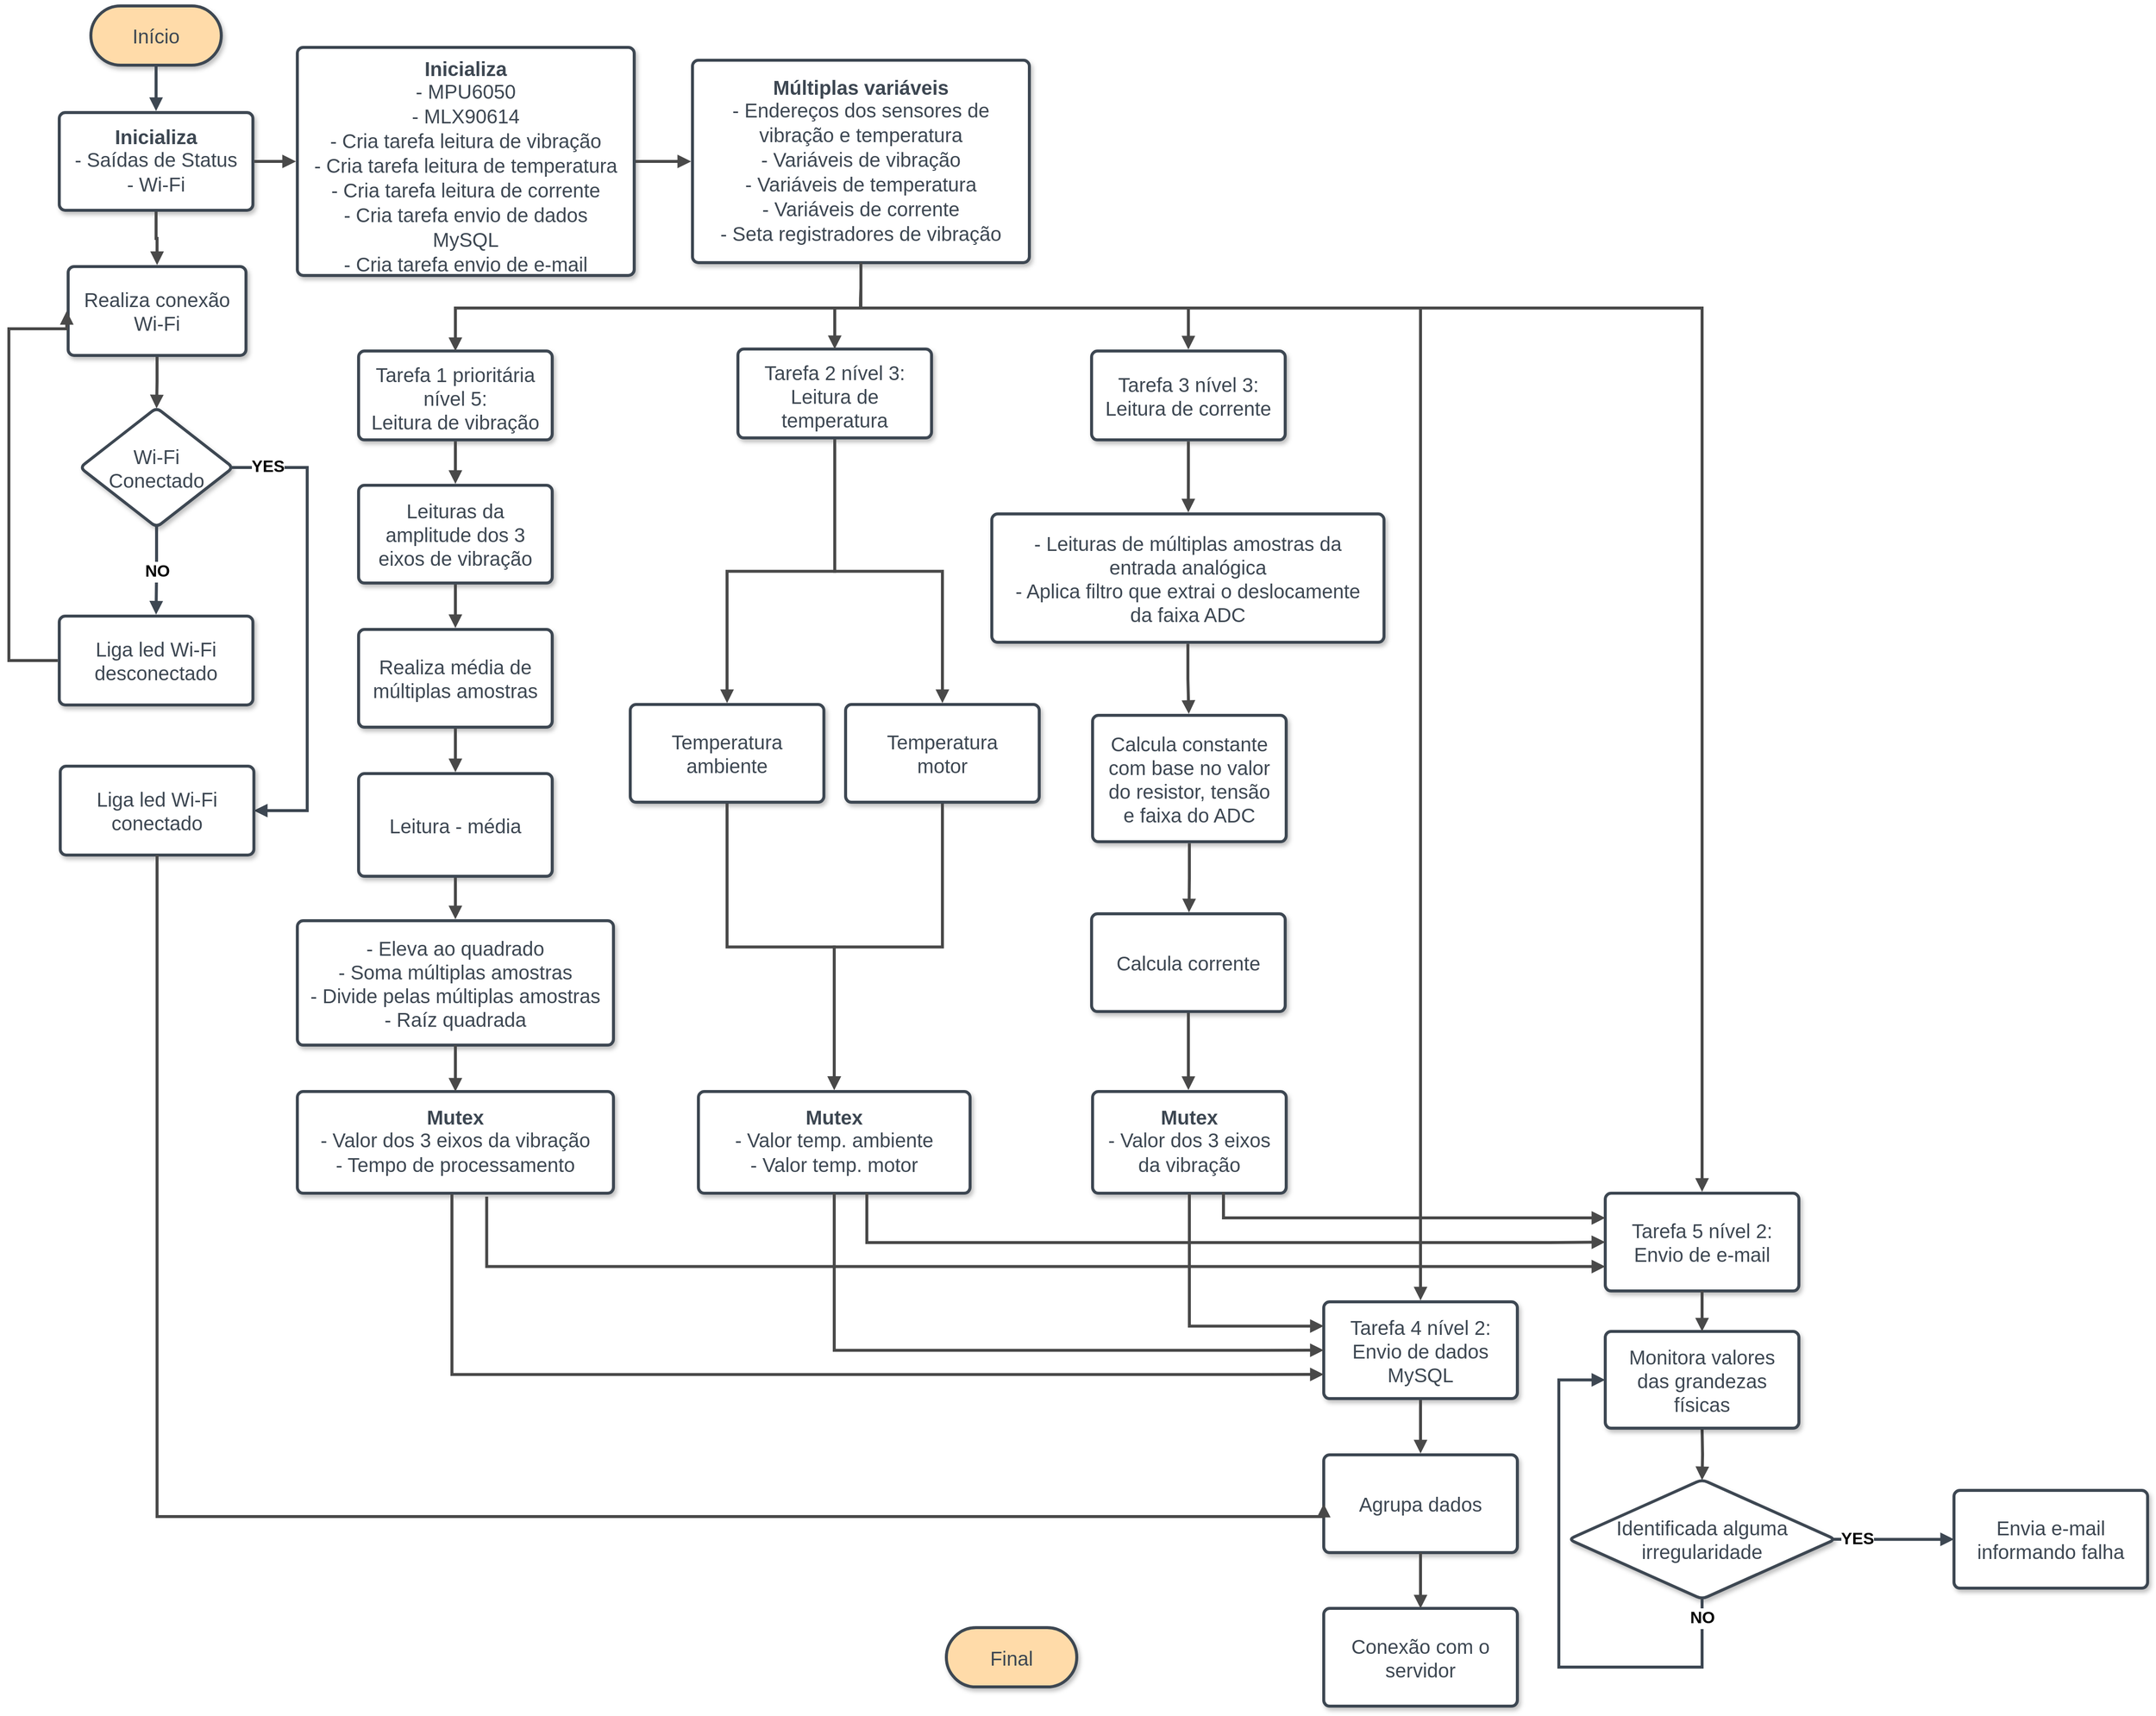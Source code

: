 <mxfile version="24.8.0">
  <diagram name="Página-1" id="wW6nHEFgZ6jUK7Zu2He9">
    <mxGraphModel dx="3473" dy="1883" grid="1" gridSize="10" guides="1" tooltips="1" connect="1" arrows="1" fold="1" page="1" pageScale="1" pageWidth="1500" pageHeight="2400" math="0" shadow="0">
      <root>
        <mxCell id="0" />
        <mxCell id="1" parent="0" />
        <mxCell id="kIneLuP9A-6rgGFjxoqg-49" value="Início" style="html=1;overflow=block;blockSpacing=1;whiteSpace=wrap;rounded=1;arcSize=50;fontSize=20;fontFamily=Helvetica;fontColor=#3d4752;align=center;spacing=11.3;strokeColor=#3d4752;strokeOpacity=100;fillOpacity=100;shadow=1;fillColor=#ffdba9;strokeWidth=3;lucidId=YGcM8_aNu0eV;" vertex="1" parent="1">
          <mxGeometry x="141" y="54" width="132" height="60" as="geometry" />
        </mxCell>
        <mxCell id="kIneLuP9A-6rgGFjxoqg-50" value="&lt;div style=&quot;display: flex; justify-content: center; text-align: center; align-items: baseline; font-size: 0; line-height: 1.25;margin-top: -2px;&quot;&gt;&lt;span&gt;&lt;span style=&quot;font-size:20px;color:#3d4752;font-weight: bold;font-family: Helvetica;&quot;&gt;Inicializa&lt;/span&gt;&lt;span style=&quot;font-size:20px;color:#3d4752;font-family: Helvetica;&quot;&gt;&#xa;&lt;/span&gt;&lt;/span&gt;&lt;/div&gt;&lt;div style=&quot;display: flex; justify-content: center; text-align: center; align-items: baseline; font-size: 0; line-height: 1.25;margin-top: -2px;&quot;&gt;&lt;span&gt;&lt;span style=&quot;font-size:20px;color:#3d4752;font-family: Helvetica;&quot;&gt;- Saídas de Status&#xa;- Wi-Fi&lt;/span&gt;&lt;/span&gt;&lt;/div&gt;" style="html=1;overflow=block;blockSpacing=1;whiteSpace=wrap;fontSize=13;fontFamily=Helvetica;spacing=11.3;strokeColor=#3d4752;strokeOpacity=100;fillOpacity=100;rounded=1;absoluteArcSize=1;arcSize=12;shadow=1;fillColor=#ffffff;strokeWidth=3;lucidId=YGcM0Bxgonje;" vertex="1" parent="1">
          <mxGeometry x="109" y="162" width="196" height="99" as="geometry" />
        </mxCell>
        <mxCell id="kIneLuP9A-6rgGFjxoqg-51" value="" style="html=1;jettySize=18;whiteSpace=wrap;fontSize=13;fontFamily=Helvetica;strokeColor=#3d4752;strokeOpacity=100;strokeWidth=3;rounded=1;arcSize=0;edgeStyle=orthogonalEdgeStyle;startArrow=none;endArrow=block;endFill=1;exitX=0.5;exitY=1.025;exitPerimeter=0;entryX=0.5;entryY=-0.015;entryPerimeter=0;lucidId=YGcMHoneriRA;" edge="1" parent="1" source="kIneLuP9A-6rgGFjxoqg-49" target="kIneLuP9A-6rgGFjxoqg-50">
          <mxGeometry width="100" height="100" relative="1" as="geometry">
            <Array as="points" />
          </mxGeometry>
        </mxCell>
        <mxCell id="kIneLuP9A-6rgGFjxoqg-52" value="Realiza conexão Wi-Fi" style="html=1;overflow=block;blockSpacing=1;whiteSpace=wrap;fontSize=20;fontFamily=Helvetica;fontColor=#3d4752;align=center;spacing=11.3;strokeColor=#3d4752;strokeOpacity=100;fillOpacity=100;rounded=1;absoluteArcSize=1;arcSize=12;shadow=1;fillColor=#ffffff;strokeWidth=3;lucidId=BNcwj2-kDnB~;" vertex="1" parent="1">
          <mxGeometry x="118" y="318" width="180" height="90" as="geometry" />
        </mxCell>
        <mxCell id="kIneLuP9A-6rgGFjxoqg-53" value="Final" style="html=1;overflow=block;blockSpacing=1;whiteSpace=wrap;rounded=1;arcSize=50;fontSize=20;fontFamily=Helvetica;fontColor=#3d4752;align=center;spacing=11.3;strokeColor=#3d4752;strokeOpacity=100;fillOpacity=100;shadow=1;fillColor=#ffdba9;strokeWidth=3;lucidId=t1cwyaAYWCxq;" vertex="1" parent="1">
          <mxGeometry x="1007" y="1696.56" width="132" height="60" as="geometry" />
        </mxCell>
        <mxCell id="kIneLuP9A-6rgGFjxoqg-54" value="Wi-Fi Conectado" style="html=1;overflow=block;blockSpacing=1;whiteSpace=wrap;rhombus;fontSize=20;fontFamily=Helvetica;fontColor=#3d4752;align=center;spacing=11.3;strokeColor=#3d4752;strokeOpacity=100;fillOpacity=100;rounded=1;absoluteArcSize=1;arcSize=12;shadow=1;fillColor=#ffffff;strokeWidth=3;lucidId=dkLjF0y4hUUD;" vertex="1" parent="1">
          <mxGeometry x="130" y="461" width="155" height="121" as="geometry" />
        </mxCell>
        <mxCell id="kIneLuP9A-6rgGFjxoqg-55" value="" style="html=1;jettySize=18;whiteSpace=wrap;fontSize=16.7;fontFamily=Helvetica;fontStyle=1;strokeColor=#3d4752;strokeOpacity=100;strokeWidth=3;rounded=1;arcSize=0;edgeStyle=orthogonalEdgeStyle;startArrow=none;endArrow=block;endFill=1;exitX=0.991;exitY=0.5;exitPerimeter=0;entryX=1;entryY=0.5;lucidId=dkLj98RTN1pg;entryDx=0;entryDy=0;" edge="1" parent="1" source="kIneLuP9A-6rgGFjxoqg-54" target="kIneLuP9A-6rgGFjxoqg-69">
          <mxGeometry width="100" height="100" relative="1" as="geometry">
            <Array as="points">
              <mxPoint x="360" y="522" />
              <mxPoint x="360" y="869" />
            </Array>
          </mxGeometry>
        </mxCell>
        <mxCell id="kIneLuP9A-6rgGFjxoqg-56" value="YES" style="text;html=1;resizable=0;labelBackgroundColor=default;align=center;verticalAlign=middle;fontStyle=1;fontSize=16.7;" vertex="1" parent="kIneLuP9A-6rgGFjxoqg-55">
          <mxGeometry x="-0.662" relative="1" as="geometry">
            <mxPoint x="-40" y="-5" as="offset" />
          </mxGeometry>
        </mxCell>
        <mxCell id="kIneLuP9A-6rgGFjxoqg-57" value="" style="html=1;jettySize=18;whiteSpace=wrap;fontSize=16.7;fontFamily=Helvetica;fontStyle=1;strokeColor=#3d4752;strokeOpacity=100;strokeWidth=3;rounded=1;arcSize=0;edgeStyle=orthogonalEdgeStyle;startArrow=none;endArrow=block;endFill=1;exitX=0.5;exitY=0.995;exitPerimeter=0;entryX=0.5;entryY=-0.017;entryPerimeter=0;lucidId=dkLjdHbdrjaG;" edge="1" parent="1" source="kIneLuP9A-6rgGFjxoqg-54" target="kIneLuP9A-6rgGFjxoqg-61">
          <mxGeometry width="100" height="100" relative="1" as="geometry">
            <Array as="points" />
          </mxGeometry>
        </mxCell>
        <mxCell id="kIneLuP9A-6rgGFjxoqg-58" value="NO" style="text;html=1;resizable=0;labelBackgroundColor=default;align=center;verticalAlign=middle;fontStyle=1;fontSize=16.7;" vertex="1" parent="kIneLuP9A-6rgGFjxoqg-57">
          <mxGeometry relative="1" as="geometry" />
        </mxCell>
        <mxCell id="kIneLuP9A-6rgGFjxoqg-59" value="Tarefa 1 prioritária nível 5:  &#xa;Leitura de vibração" style="html=1;overflow=block;blockSpacing=1;whiteSpace=wrap;fontSize=20;fontFamily=Helvetica;fontColor=#3d4752;align=center;spacing=11.3;strokeColor=#3d4752;strokeOpacity=100;fillOpacity=100;rounded=1;absoluteArcSize=1;arcSize=12;shadow=1;fillColor=#ffffff;strokeWidth=3;lucidId=qlLjAP7d3Pub;" vertex="1" parent="1">
          <mxGeometry x="412" y="403.56" width="196" height="90" as="geometry" />
        </mxCell>
        <mxCell id="kIneLuP9A-6rgGFjxoqg-60" value="" style="html=1;jettySize=18;whiteSpace=wrap;fontSize=13;strokeColor=#494949;strokeWidth=3;rounded=1;arcSize=0;edgeStyle=orthogonalEdgeStyle;startArrow=none;endArrow=block;endFill=1;exitX=0.5;exitY=1.015;exitPerimeter=0;entryX=0.5;entryY=-0.017;entryPerimeter=0;lucidId=LmLjzipSwg8A;" edge="1" parent="1" source="kIneLuP9A-6rgGFjxoqg-50" target="kIneLuP9A-6rgGFjxoqg-52">
          <mxGeometry width="100" height="100" relative="1" as="geometry">
            <Array as="points" />
          </mxGeometry>
        </mxCell>
        <mxCell id="kIneLuP9A-6rgGFjxoqg-61" value="Liga led Wi-Fi desconectado" style="html=1;overflow=block;blockSpacing=1;whiteSpace=wrap;fontSize=20;fontFamily=Helvetica;fontColor=#3d4752;align=center;spacing=11.3;strokeColor=#3d4752;strokeOpacity=100;fillOpacity=100;rounded=1;absoluteArcSize=1;arcSize=12;shadow=1;fillColor=#ffffff;strokeWidth=3;lucidId=WnLjBUgtpYF_;" vertex="1" parent="1">
          <mxGeometry x="109" y="672" width="196" height="90" as="geometry" />
        </mxCell>
        <mxCell id="kIneLuP9A-6rgGFjxoqg-62" value="" style="html=1;jettySize=18;whiteSpace=wrap;fontSize=13;strokeColor=#494949;strokeWidth=3;rounded=1;arcSize=0;edgeStyle=orthogonalEdgeStyle;startArrow=none;endArrow=block;endFill=1;exitX=0.5;exitY=1.017;exitPerimeter=0;entryX=0.5;entryY=0.005;entryPerimeter=0;lucidId=8uLjnlYUT5LJ;" edge="1" parent="1" source="kIneLuP9A-6rgGFjxoqg-52" target="kIneLuP9A-6rgGFjxoqg-54">
          <mxGeometry width="100" height="100" relative="1" as="geometry">
            <Array as="points" />
          </mxGeometry>
        </mxCell>
        <mxCell id="kIneLuP9A-6rgGFjxoqg-63" value="" style="html=1;jettySize=18;whiteSpace=wrap;fontSize=13;strokeColor=#494949;strokeWidth=3;rounded=1;arcSize=0;edgeStyle=orthogonalEdgeStyle;startArrow=none;endArrow=block;endFill=1;exitX=-0.008;exitY=0.5;exitPerimeter=0;entryX=-0.008;entryY=0.5;entryPerimeter=0;lucidId=kwLjcKJRYvCY;" edge="1" parent="1" source="kIneLuP9A-6rgGFjxoqg-61" target="kIneLuP9A-6rgGFjxoqg-52">
          <mxGeometry width="100" height="100" relative="1" as="geometry">
            <Array as="points">
              <mxPoint x="58" y="717" />
              <mxPoint x="58" y="381" />
            </Array>
          </mxGeometry>
        </mxCell>
        <mxCell id="kIneLuP9A-6rgGFjxoqg-64" value="Tarefa 2 nível 3: &#xa;Leitura de temperatura" style="html=1;overflow=block;blockSpacing=1;whiteSpace=wrap;fontSize=20;fontFamily=Helvetica;fontColor=#3d4752;align=center;spacing=11.3;strokeColor=#3d4752;strokeOpacity=100;fillOpacity=100;rounded=1;absoluteArcSize=1;arcSize=12;shadow=1;fillColor=#ffffff;strokeWidth=3;lucidId=HxLj36Be4zOr;" vertex="1" parent="1">
          <mxGeometry x="796" y="401.56" width="196" height="90" as="geometry" />
        </mxCell>
        <mxCell id="kIneLuP9A-6rgGFjxoqg-65" value="Tarefa 3 nível 3: &#xa;Leitura de corrente" style="html=1;overflow=block;blockSpacing=1;whiteSpace=wrap;fontSize=20;fontFamily=Helvetica;fontColor=#3d4752;align=center;spacing=11.3;strokeColor=#3d4752;strokeOpacity=100;fillOpacity=100;rounded=1;absoluteArcSize=1;arcSize=12;shadow=1;fillColor=#ffffff;strokeWidth=3;lucidId=NyLjOp56AqbX;" vertex="1" parent="1">
          <mxGeometry x="1154" y="403.56" width="196" height="90" as="geometry" />
        </mxCell>
        <mxCell id="kIneLuP9A-6rgGFjxoqg-66" value="Tarefa 4 nível 2: &#xa;Envio de dados MySQL" style="html=1;overflow=block;blockSpacing=1;whiteSpace=wrap;fontSize=20;fontFamily=Helvetica;fontColor=#3d4752;align=center;spacing=11.3;strokeColor=#3d4752;strokeOpacity=100;fillOpacity=100;rounded=1;absoluteArcSize=1;arcSize=12;shadow=1;fillColor=#ffffff;strokeWidth=3;lucidId=rzLjJsJPlAcu;" vertex="1" parent="1">
          <mxGeometry x="1389" y="1366.56" width="196" height="98" as="geometry" />
        </mxCell>
        <mxCell id="kIneLuP9A-6rgGFjxoqg-67" value="Tarefa 5 nível 2: &#xa;Envio de e-mail" style="html=1;overflow=block;blockSpacing=1;whiteSpace=wrap;fontSize=20;fontFamily=Helvetica;fontColor=#3d4752;align=center;spacing=11.3;strokeColor=#3d4752;strokeOpacity=100;fillOpacity=100;rounded=1;absoluteArcSize=1;arcSize=12;shadow=1;fillColor=#ffffff;strokeWidth=3;lucidId=aALjpcRrlFdX;" vertex="1" parent="1">
          <mxGeometry x="1674" y="1256.56" width="196" height="99" as="geometry" />
        </mxCell>
        <mxCell id="kIneLuP9A-6rgGFjxoqg-68" value="&lt;div style=&quot;display: flex; justify-content: center; text-align: center; align-items: baseline; font-size: 0; line-height: 1.25;margin-top: -2px;&quot;&gt;&lt;span&gt;&lt;span style=&quot;font-size:20px;color:#3d4752;font-weight: bold;font-family: Helvetica;&quot;&gt;Inicializa&lt;/span&gt;&lt;span style=&quot;font-size:20px;color:#3d4752;font-family: Helvetica;&quot;&gt;&#xa;&lt;/span&gt;&lt;/span&gt;&lt;/div&gt;&lt;div style=&quot;display: flex; justify-content: center; text-align: center; align-items: baseline; font-size: 0; line-height: 1.25;margin-top: -2px;&quot;&gt;&lt;span&gt;&lt;span style=&quot;font-size:20px;color:#3d4752;font-family: Helvetica;&quot;&gt;- MPU6050&#xa;- MLX90614&#xa;- Cria tarefa leitura de vibração&#xa;- Cria tarefa leitura de temperatura&#xa;- Cria tarefa leitura de corrente&#xa;- Cria tarefa envio de dados MySQL&#xa;- Cria tarefa envio de e-mail&lt;/span&gt;&lt;/span&gt;&lt;/div&gt;" style="html=1;overflow=block;blockSpacing=1;whiteSpace=wrap;fontSize=13;fontFamily=Helvetica;spacing=11.3;strokeColor=#3d4752;strokeOpacity=100;fillOpacity=100;rounded=1;absoluteArcSize=1;arcSize=12;shadow=1;fillColor=#ffffff;strokeWidth=3;lucidId=uBLjPLhFOQ6O;" vertex="1" parent="1">
          <mxGeometry x="350" y="96" width="341" height="231" as="geometry" />
        </mxCell>
        <mxCell id="kIneLuP9A-6rgGFjxoqg-69" value="Liga led Wi-Fi conectado" style="html=1;overflow=block;blockSpacing=1;whiteSpace=wrap;fontSize=20;fontFamily=Helvetica;fontColor=#3d4752;align=center;spacing=11.3;strokeColor=#3d4752;strokeOpacity=100;fillOpacity=100;rounded=1;absoluteArcSize=1;arcSize=12;shadow=1;fillColor=#ffffff;strokeWidth=3;lucidId=9ILj2eCA24AJ;" vertex="1" parent="1">
          <mxGeometry x="110" y="824" width="196" height="90" as="geometry" />
        </mxCell>
        <mxCell id="kIneLuP9A-6rgGFjxoqg-70" value="" style="html=1;jettySize=18;whiteSpace=wrap;fontSize=13;strokeColor=#494949;strokeWidth=3;rounded=1;arcSize=0;edgeStyle=orthogonalEdgeStyle;startArrow=none;endArrow=block;endFill=1;exitX=1.008;exitY=0.5;exitPerimeter=0;entryX=-0.004;entryY=0.5;entryPerimeter=0;lucidId=MKLjdU4m0gIh;" edge="1" parent="1" source="kIneLuP9A-6rgGFjxoqg-50" target="kIneLuP9A-6rgGFjxoqg-68">
          <mxGeometry width="100" height="100" relative="1" as="geometry">
            <Array as="points" />
          </mxGeometry>
        </mxCell>
        <mxCell id="kIneLuP9A-6rgGFjxoqg-71" value="Realiza média de múltiplas amostras" style="html=1;overflow=block;blockSpacing=1;whiteSpace=wrap;fontSize=20;fontFamily=Helvetica;fontColor=#3d4752;align=center;spacing=11.3;strokeColor=#3d4752;strokeOpacity=100;fillOpacity=100;rounded=1;absoluteArcSize=1;arcSize=12;shadow=1;fillColor=#ffffff;strokeWidth=3;lucidId=XNLjQ~LqRRBE;" vertex="1" parent="1">
          <mxGeometry x="412" y="685.56" width="196" height="99" as="geometry" />
        </mxCell>
        <mxCell id="kIneLuP9A-6rgGFjxoqg-72" value="&lt;div style=&quot;display: flex; justify-content: center; text-align: center; align-items: baseline; font-size: 0; line-height: 1.25;margin-top: -2px;&quot;&gt;&lt;span&gt;&lt;span style=&quot;font-size:20px;color:#3d4752;font-weight: bold;font-family: Helvetica;&quot;&gt;Múltiplas variáveis&lt;/span&gt;&lt;span style=&quot;font-size:20px;color:#3d4752;font-family: Helvetica;&quot;&gt;&#xa;&lt;/span&gt;&lt;/span&gt;&lt;/div&gt;&lt;div style=&quot;display: flex; justify-content: center; text-align: center; align-items: baseline; font-size: 0; line-height: 1.25;margin-top: -2px;&quot;&gt;&lt;span&gt;&lt;span style=&quot;font-size:20px;color:#3d4752;font-family: Helvetica;&quot;&gt;- Endereços dos sensores de vibração e temperatura&#xa;- Variáveis de vibração&#xa;- Variáveis de temperatura&#xa;- Variáveis de corrente&#xa;- Seta registradores de vibração&lt;/span&gt;&lt;/span&gt;&lt;/div&gt;" style="html=1;overflow=block;blockSpacing=1;whiteSpace=wrap;fontSize=13;fontFamily=Helvetica;spacing=11.3;strokeColor=#3d4752;strokeOpacity=100;fillOpacity=100;rounded=1;absoluteArcSize=1;arcSize=12;shadow=1;fillColor=#ffffff;strokeWidth=3;lucidId=vPLjcjZQjcOV;" vertex="1" parent="1">
          <mxGeometry x="750" y="109" width="341" height="205" as="geometry" />
        </mxCell>
        <mxCell id="kIneLuP9A-6rgGFjxoqg-73" value="" style="html=1;jettySize=18;whiteSpace=wrap;fontSize=13;strokeColor=#494949;strokeWidth=3;rounded=1;arcSize=0;edgeStyle=orthogonalEdgeStyle;startArrow=none;endArrow=block;endFill=1;exitX=1.004;exitY=0.5;exitPerimeter=0;entryX=-0.004;entryY=0.5;entryPerimeter=0;lucidId=t3LjrtY-mKKk;" edge="1" parent="1" source="kIneLuP9A-6rgGFjxoqg-68" target="kIneLuP9A-6rgGFjxoqg-72">
          <mxGeometry width="100" height="100" relative="1" as="geometry">
            <Array as="points" />
          </mxGeometry>
        </mxCell>
        <mxCell id="kIneLuP9A-6rgGFjxoqg-74" value="Leituras da amplitude dos 3 eixos de vibração" style="html=1;overflow=block;blockSpacing=1;whiteSpace=wrap;fontSize=20;fontFamily=Helvetica;fontColor=#3d4752;align=center;spacing=11.3;strokeColor=#3d4752;strokeOpacity=100;fillOpacity=100;rounded=1;absoluteArcSize=1;arcSize=12;shadow=1;fillColor=#ffffff;strokeWidth=3;lucidId=A~LjZP-bUil.;" vertex="1" parent="1">
          <mxGeometry x="412" y="539.56" width="196" height="99" as="geometry" />
        </mxCell>
        <mxCell id="kIneLuP9A-6rgGFjxoqg-75" value="Leitura - média" style="html=1;overflow=block;blockSpacing=1;whiteSpace=wrap;fontSize=20;fontFamily=Helvetica;fontColor=#3d4752;align=center;spacing=11.3;strokeColor=#3d4752;strokeOpacity=100;fillOpacity=100;rounded=1;absoluteArcSize=1;arcSize=12;shadow=1;fillColor=#ffffff;strokeWidth=3;lucidId=PeMj283qj-oA;" vertex="1" parent="1">
          <mxGeometry x="412" y="831.56" width="196" height="104" as="geometry" />
        </mxCell>
        <mxCell id="kIneLuP9A-6rgGFjxoqg-76" value="Temperatura&#xa;ambiente" style="html=1;overflow=block;blockSpacing=1;whiteSpace=wrap;fontSize=20;fontFamily=Helvetica;fontColor=#3d4752;align=center;spacing=11.3;strokeColor=#3d4752;strokeOpacity=100;fillOpacity=100;rounded=1;absoluteArcSize=1;arcSize=12;shadow=1;fillColor=#ffffff;strokeWidth=3;lucidId=rtMj4EFjBH4M;" vertex="1" parent="1">
          <mxGeometry x="687" y="761.56" width="196" height="99" as="geometry" />
        </mxCell>
        <mxCell id="kIneLuP9A-6rgGFjxoqg-77" value="Temperatura&#xa;motor" style="html=1;overflow=block;blockSpacing=1;whiteSpace=wrap;fontSize=20;fontFamily=Helvetica;fontColor=#3d4752;align=center;spacing=11.3;strokeColor=#3d4752;strokeOpacity=100;fillOpacity=100;rounded=1;absoluteArcSize=1;arcSize=12;shadow=1;fillColor=#ffffff;strokeWidth=3;lucidId=XtMjKPEEW~Cp;" vertex="1" parent="1">
          <mxGeometry x="905" y="761.56" width="196" height="99" as="geometry" />
        </mxCell>
        <mxCell id="kIneLuP9A-6rgGFjxoqg-78" value="- Eleva ao quadrado&#xa;- Soma múltiplas amostras&#xa;- Divide pelas múltiplas amostras&#xa;- Raíz quadrada" style="html=1;overflow=block;blockSpacing=1;whiteSpace=wrap;fontSize=20;fontFamily=Helvetica;fontColor=#3d4752;align=center;spacing=11.3;strokeColor=#3d4752;strokeOpacity=100;fillOpacity=100;rounded=1;absoluteArcSize=1;arcSize=12;shadow=1;fillColor=#ffffff;strokeWidth=3;lucidId=wdOjxjT~BS-Q;" vertex="1" parent="1">
          <mxGeometry x="350" y="980.56" width="320" height="126" as="geometry" />
        </mxCell>
        <mxCell id="kIneLuP9A-6rgGFjxoqg-79" value="- Leituras de múltiplas amostras da entrada analógica&#xa;- Aplica filtro que extrai o deslocamente da faixa ADC" style="html=1;overflow=block;blockSpacing=1;whiteSpace=wrap;fontSize=20;fontFamily=Helvetica;fontColor=#3d4752;align=center;spacing=11.3;strokeColor=#3d4752;strokeOpacity=100;fillOpacity=100;rounded=1;absoluteArcSize=1;arcSize=12;shadow=1;fillColor=#ffffff;strokeWidth=3;lucidId=dkOjYEfTatYL;" vertex="1" parent="1">
          <mxGeometry x="1053" y="568.56" width="397" height="130" as="geometry" />
        </mxCell>
        <mxCell id="kIneLuP9A-6rgGFjxoqg-80" value="Calcula constante com base no valor do resistor, tensão e faixa do ADC  " style="html=1;overflow=block;blockSpacing=1;whiteSpace=wrap;fontSize=20;fontFamily=Helvetica;fontColor=#3d4752;align=center;spacing=11.3;strokeColor=#3d4752;strokeOpacity=100;fillOpacity=100;rounded=1;absoluteArcSize=1;arcSize=12;shadow=1;fillColor=#ffffff;strokeWidth=3;lucidId=mtOjdV8swVLO;" vertex="1" parent="1">
          <mxGeometry x="1155" y="772.56" width="196" height="128" as="geometry" />
        </mxCell>
        <mxCell id="kIneLuP9A-6rgGFjxoqg-81" value="Calcula corrente" style="html=1;overflow=block;blockSpacing=1;whiteSpace=wrap;fontSize=20;fontFamily=Helvetica;fontColor=#3d4752;align=center;spacing=11.3;strokeColor=#3d4752;strokeOpacity=100;fillOpacity=100;rounded=1;absoluteArcSize=1;arcSize=12;shadow=1;fillColor=#ffffff;strokeWidth=3;lucidId=ZwOj.ghcBY6T;" vertex="1" parent="1">
          <mxGeometry x="1154" y="973.56" width="196" height="99" as="geometry" />
        </mxCell>
        <mxCell id="kIneLuP9A-6rgGFjxoqg-83" value="&lt;div style=&quot;display: flex; justify-content: center; text-align: center; align-items: baseline; font-size: 0; line-height: 1.25;margin-top: -2px;&quot;&gt;&lt;span&gt;&lt;span style=&quot;font-size:20px;color:#3d4752;font-weight: bold;font-family: Helvetica;&quot;&gt;Mutex&lt;/span&gt;&lt;span style=&quot;font-size:20px;color:#3d4752;font-family: Helvetica;&quot;&gt;&#xa;&lt;/span&gt;&lt;/span&gt;&lt;/div&gt;&lt;div style=&quot;display: flex; justify-content: center; text-align: center; align-items: baseline; font-size: 0; line-height: 1.25;margin-top: -2px;&quot;&gt;&lt;span&gt;&lt;span style=&quot;font-size:20px;color:#3d4752;font-family: Helvetica;&quot;&gt; -  Valor temp. ambiente&#xa;- Valor temp. motor&lt;/span&gt;&lt;/span&gt;&lt;/div&gt;" style="html=1;overflow=block;blockSpacing=1;whiteSpace=wrap;fontSize=13;fontFamily=Helvetica;spacing=11.3;strokeColor=#3d4752;strokeOpacity=100;fillOpacity=100;rounded=1;absoluteArcSize=1;arcSize=12;shadow=1;fillColor=#ffffff;strokeWidth=3;lucidId=1POj_GI9XOov;" vertex="1" parent="1">
          <mxGeometry x="756" y="1153.56" width="275" height="103" as="geometry" />
        </mxCell>
        <mxCell id="kIneLuP9A-6rgGFjxoqg-86" value="" style="html=1;jettySize=18;whiteSpace=wrap;fontSize=13;strokeColor=#494949;strokeWidth=3;rounded=1;arcSize=0;edgeStyle=orthogonalEdgeStyle;startArrow=none;endArrow=block;endFill=1;exitX=0.5;exitY=1;entryX=0.5;entryY=-0.017;entryPerimeter=0;lucidId=4ZOji4YNaRn5;exitDx=0;exitDy=0;" edge="1" parent="1" source="kIneLuP9A-6rgGFjxoqg-72" target="kIneLuP9A-6rgGFjxoqg-65">
          <mxGeometry width="100" height="100" relative="1" as="geometry">
            <Array as="points">
              <mxPoint x="921" y="360" />
              <mxPoint x="1252" y="360" />
            </Array>
            <mxPoint x="920.5" y="326.995" as="sourcePoint" />
          </mxGeometry>
        </mxCell>
        <mxCell id="kIneLuP9A-6rgGFjxoqg-87" value="" style="html=1;jettySize=18;whiteSpace=wrap;fontSize=13;strokeColor=#494949;strokeWidth=3;rounded=1;arcSize=0;edgeStyle=orthogonalEdgeStyle;startArrow=none;endArrow=block;endFill=1;exitX=0.5;exitY=1.017;exitPerimeter=0;entryX=0.5;entryY=-0.015;entryPerimeter=0;lucidId=a0OjAhY~SQK2;" edge="1" parent="1" source="kIneLuP9A-6rgGFjxoqg-64" target="kIneLuP9A-6rgGFjxoqg-76">
          <mxGeometry width="100" height="100" relative="1" as="geometry">
            <Array as="points" />
          </mxGeometry>
        </mxCell>
        <mxCell id="kIneLuP9A-6rgGFjxoqg-88" value="" style="html=1;jettySize=18;whiteSpace=wrap;fontSize=13;strokeColor=#494949;strokeWidth=3;rounded=1;arcSize=0;edgeStyle=orthogonalEdgeStyle;startArrow=none;endArrow=block;endFill=1;exitX=0.5;exitY=1.017;exitPerimeter=0;entryX=0.5;entryY=-0.015;entryPerimeter=0;lucidId=e0OjhuxzHNOI;" edge="1" parent="1" source="kIneLuP9A-6rgGFjxoqg-64" target="kIneLuP9A-6rgGFjxoqg-77">
          <mxGeometry width="100" height="100" relative="1" as="geometry">
            <Array as="points" />
          </mxGeometry>
        </mxCell>
        <mxCell id="kIneLuP9A-6rgGFjxoqg-89" value="" style="html=1;jettySize=18;whiteSpace=wrap;fontSize=13;strokeColor=#494949;strokeWidth=3;rounded=1;arcSize=0;edgeStyle=orthogonalEdgeStyle;startArrow=none;endArrow=block;endFill=1;exitX=0.5;exitY=1.015;exitPerimeter=0;entryX=0.5;entryY=-0.015;entryPerimeter=0;lucidId=I1OjzcumEx85;" edge="1" parent="1" source="kIneLuP9A-6rgGFjxoqg-76" target="kIneLuP9A-6rgGFjxoqg-83">
          <mxGeometry width="100" height="100" relative="1" as="geometry">
            <Array as="points" />
          </mxGeometry>
        </mxCell>
        <mxCell id="kIneLuP9A-6rgGFjxoqg-90" value="" style="html=1;jettySize=18;whiteSpace=wrap;fontSize=13;strokeColor=#494949;strokeWidth=3;rounded=1;arcSize=0;edgeStyle=orthogonalEdgeStyle;startArrow=none;endArrow=block;endFill=1;exitX=0.5;exitY=1.015;exitPerimeter=0;entryX=0.5;entryY=-0.015;entryPerimeter=0;lucidId=L1OjMPoMIq7t;" edge="1" parent="1" source="kIneLuP9A-6rgGFjxoqg-77" target="kIneLuP9A-6rgGFjxoqg-83">
          <mxGeometry width="100" height="100" relative="1" as="geometry">
            <Array as="points" />
          </mxGeometry>
        </mxCell>
        <mxCell id="kIneLuP9A-6rgGFjxoqg-91" value="" style="html=1;jettySize=18;whiteSpace=wrap;fontSize=13;strokeColor=#494949;strokeWidth=3;rounded=1;arcSize=0;edgeStyle=orthogonalEdgeStyle;startArrow=none;endArrow=block;endFill=1;exitX=0.5;exitY=1.017;exitPerimeter=0;entryX=0.5;entryY=-0.015;entryPerimeter=0;lucidId=21Oj8GRGzVl7;" edge="1" parent="1" source="kIneLuP9A-6rgGFjxoqg-59" target="kIneLuP9A-6rgGFjxoqg-74">
          <mxGeometry width="100" height="100" relative="1" as="geometry">
            <Array as="points" />
          </mxGeometry>
        </mxCell>
        <mxCell id="kIneLuP9A-6rgGFjxoqg-92" value="" style="html=1;jettySize=18;whiteSpace=wrap;fontSize=13;strokeColor=#494949;strokeWidth=3;rounded=1;arcSize=0;edgeStyle=orthogonalEdgeStyle;startArrow=none;endArrow=block;endFill=1;exitX=0.5;exitY=1.015;exitPerimeter=0;entryX=0.5;entryY=-0.015;entryPerimeter=0;lucidId=71Oj_WstpDVK;" edge="1" parent="1" source="kIneLuP9A-6rgGFjxoqg-74" target="kIneLuP9A-6rgGFjxoqg-71">
          <mxGeometry width="100" height="100" relative="1" as="geometry">
            <Array as="points" />
          </mxGeometry>
        </mxCell>
        <mxCell id="kIneLuP9A-6rgGFjxoqg-93" value="" style="html=1;jettySize=18;whiteSpace=wrap;fontSize=13;strokeColor=#494949;strokeWidth=3;rounded=1;arcSize=0;edgeStyle=orthogonalEdgeStyle;startArrow=none;endArrow=block;endFill=1;exitX=0.5;exitY=1.015;exitPerimeter=0;entryX=0.5;entryY=-0.014;entryPerimeter=0;lucidId=-1OjSI3TuC2g;" edge="1" parent="1" source="kIneLuP9A-6rgGFjxoqg-71" target="kIneLuP9A-6rgGFjxoqg-75">
          <mxGeometry width="100" height="100" relative="1" as="geometry">
            <Array as="points" />
          </mxGeometry>
        </mxCell>
        <mxCell id="kIneLuP9A-6rgGFjxoqg-94" value="" style="html=1;jettySize=18;whiteSpace=wrap;fontSize=13;strokeColor=#494949;strokeWidth=3;rounded=1;arcSize=0;edgeStyle=orthogonalEdgeStyle;startArrow=none;endArrow=block;endFill=1;exitX=0.5;exitY=1.014;exitPerimeter=0;entryX=0.5;entryY=-0.012;entryPerimeter=0;lucidId=.1OjHbTHSmcL;" edge="1" parent="1" source="kIneLuP9A-6rgGFjxoqg-75" target="kIneLuP9A-6rgGFjxoqg-78">
          <mxGeometry width="100" height="100" relative="1" as="geometry">
            <Array as="points" />
          </mxGeometry>
        </mxCell>
        <mxCell id="kIneLuP9A-6rgGFjxoqg-96" value="" style="html=1;jettySize=18;whiteSpace=wrap;fontSize=13;strokeColor=#494949;strokeWidth=3;rounded=1;arcSize=0;edgeStyle=orthogonalEdgeStyle;startArrow=none;endArrow=block;endFill=1;exitX=0.5;exitY=1.017;exitPerimeter=0;entryX=0.501;entryY=-0.012;entryPerimeter=0;lucidId=g4OjU5X4FkTB;" edge="1" parent="1" source="kIneLuP9A-6rgGFjxoqg-65" target="kIneLuP9A-6rgGFjxoqg-79">
          <mxGeometry width="100" height="100" relative="1" as="geometry">
            <Array as="points" />
          </mxGeometry>
        </mxCell>
        <mxCell id="kIneLuP9A-6rgGFjxoqg-97" value="" style="html=1;jettySize=18;whiteSpace=wrap;fontSize=13;strokeColor=#494949;strokeWidth=3;rounded=1;arcSize=0;edgeStyle=orthogonalEdgeStyle;startArrow=none;endArrow=block;endFill=1;exitX=0.5;exitY=1.012;exitPerimeter=0;entryX=0.503;entryY=-0.015;entryPerimeter=0;lucidId=n4Ojw1gSP_Yg;" edge="1" parent="1" source="kIneLuP9A-6rgGFjxoqg-80" target="kIneLuP9A-6rgGFjxoqg-81">
          <mxGeometry width="100" height="100" relative="1" as="geometry">
            <Array as="points" />
          </mxGeometry>
        </mxCell>
        <mxCell id="kIneLuP9A-6rgGFjxoqg-98" value="" style="html=1;jettySize=18;whiteSpace=wrap;fontSize=13;strokeColor=#494949;strokeWidth=3;rounded=1;arcSize=0;edgeStyle=orthogonalEdgeStyle;startArrow=none;endArrow=block;endFill=1;exitX=0.5;exitY=1.012;exitPerimeter=0;entryX=0.497;entryY=-0.012;entryPerimeter=0;lucidId=O4OjG7.ol.qq;" edge="1" parent="1" source="kIneLuP9A-6rgGFjxoqg-79" target="kIneLuP9A-6rgGFjxoqg-80">
          <mxGeometry width="100" height="100" relative="1" as="geometry">
            <Array as="points" />
          </mxGeometry>
        </mxCell>
        <mxCell id="kIneLuP9A-6rgGFjxoqg-99" value="&lt;div style=&quot;display: flex; justify-content: center; text-align: center; align-items: baseline; font-size: 0; line-height: 1.25;margin-top: -2px;&quot;&gt;&lt;span&gt;&lt;span style=&quot;font-size:20px;color:#3d4752;font-weight: bold;font-family: Helvetica;&quot;&gt;Mutex&lt;/span&gt;&lt;span style=&quot;font-size:20px;color:#3d4752;font-family: Helvetica;&quot;&gt;&#xa;&lt;/span&gt;&lt;/span&gt;&lt;/div&gt;&lt;div style=&quot;display: flex; justify-content: center; text-align: center; align-items: baseline; font-size: 0; line-height: 1.25;margin-top: -2px;&quot;&gt;&lt;span&gt;&lt;span style=&quot;font-size:20px;color:#3d4752;font-family: Helvetica;&quot;&gt; - Valor dos 3 eixos da vibração&lt;/span&gt;&lt;/span&gt;&lt;/div&gt;" style="html=1;overflow=block;blockSpacing=1;whiteSpace=wrap;fontSize=13;fontFamily=Helvetica;spacing=11.3;strokeColor=#3d4752;strokeOpacity=100;fillOpacity=100;rounded=1;absoluteArcSize=1;arcSize=12;shadow=1;fillColor=#ffffff;strokeWidth=3;lucidId=.4OjOE916lod;" vertex="1" parent="1">
          <mxGeometry x="1155" y="1153.56" width="196" height="103" as="geometry" />
        </mxCell>
        <mxCell id="kIneLuP9A-6rgGFjxoqg-100" value="" style="html=1;jettySize=18;whiteSpace=wrap;fontSize=13;strokeColor=#494949;strokeWidth=3;rounded=1;arcSize=0;edgeStyle=orthogonalEdgeStyle;startArrow=none;endArrow=block;endFill=1;exitX=0.5;exitY=1.015;exitPerimeter=0;entryX=0.495;entryY=-0.015;entryPerimeter=0;lucidId=f5OjCOt4Zw9H;" edge="1" parent="1" source="kIneLuP9A-6rgGFjxoqg-81" target="kIneLuP9A-6rgGFjxoqg-99">
          <mxGeometry width="100" height="100" relative="1" as="geometry">
            <Array as="points" />
          </mxGeometry>
        </mxCell>
        <mxCell id="kIneLuP9A-6rgGFjxoqg-101" value="Agrupa dados" style="html=1;overflow=block;blockSpacing=1;whiteSpace=wrap;fontSize=20;fontFamily=Helvetica;fontColor=#3d4752;align=center;spacing=11.3;strokeColor=#3d4752;strokeOpacity=100;fillOpacity=100;rounded=1;absoluteArcSize=1;arcSize=12;shadow=1;fillColor=#ffffff;strokeWidth=3;lucidId=PaPjgZ5aMJZG;" vertex="1" parent="1">
          <mxGeometry x="1389" y="1521.56" width="196" height="99" as="geometry" />
        </mxCell>
        <mxCell id="kIneLuP9A-6rgGFjxoqg-102" value="" style="html=1;jettySize=18;whiteSpace=wrap;fontSize=13;strokeColor=#494949;strokeWidth=3;rounded=1;arcSize=0;edgeStyle=orthogonalEdgeStyle;startArrow=none;endArrow=block;endFill=1;entryX=0.5;entryY=-0.015;entryPerimeter=0;lucidId=QdPjecj9eyjl;exitX=0.5;exitY=1;exitDx=0;exitDy=0;" edge="1" parent="1" source="kIneLuP9A-6rgGFjxoqg-72" target="kIneLuP9A-6rgGFjxoqg-66">
          <mxGeometry width="100" height="100" relative="1" as="geometry">
            <Array as="points">
              <mxPoint x="921" y="340" />
              <mxPoint x="920" y="340" />
              <mxPoint x="920" y="360" />
              <mxPoint x="1487" y="360" />
            </Array>
            <mxPoint x="960" y="340" as="sourcePoint" />
          </mxGeometry>
        </mxCell>
        <mxCell id="kIneLuP9A-6rgGFjxoqg-103" value="" style="html=1;jettySize=18;whiteSpace=wrap;fontSize=13;strokeColor=#494949;strokeWidth=3;rounded=1;arcSize=0;edgeStyle=orthogonalEdgeStyle;startArrow=none;endArrow=block;endFill=1;entryX=0.5;entryY=-0.015;entryPerimeter=0;lucidId=1dPj1Y2b7wFf;exitX=0.5;exitY=1;exitDx=0;exitDy=0;" edge="1" parent="1" source="kIneLuP9A-6rgGFjxoqg-72" target="kIneLuP9A-6rgGFjxoqg-67">
          <mxGeometry width="100" height="100" relative="1" as="geometry">
            <Array as="points">
              <mxPoint x="921" y="340" />
              <mxPoint x="920" y="340" />
              <mxPoint x="920" y="360" />
              <mxPoint x="1772" y="360" />
            </Array>
            <mxPoint x="890" y="330" as="sourcePoint" />
          </mxGeometry>
        </mxCell>
        <mxCell id="kIneLuP9A-6rgGFjxoqg-107" value="" style="html=1;jettySize=18;whiteSpace=wrap;fontSize=13;strokeColor=#494949;strokeWidth=3;rounded=1;arcSize=0;edgeStyle=orthogonalEdgeStyle;startArrow=none;endArrow=block;endFill=1;exitX=0.5;exitY=1.015;exitPerimeter=0;entryX=0.5;entryY=-0.015;entryPerimeter=0;lucidId=6ePjYhux7~zD;" edge="1" parent="1" source="kIneLuP9A-6rgGFjxoqg-66" target="kIneLuP9A-6rgGFjxoqg-101">
          <mxGeometry width="100" height="100" relative="1" as="geometry">
            <Array as="points" />
          </mxGeometry>
        </mxCell>
        <mxCell id="kIneLuP9A-6rgGFjxoqg-115" value="&lt;div style=&quot;color: rgb(0, 0, 0); display: flex; justify-content: center; align-items: baseline; font-size: 0px; line-height: 1.25; margin-top: -2px;&quot;&gt;&lt;span style=&quot;font-size: 20px; color: rgb(61, 71, 82); font-weight: bold;&quot;&gt;Mutex&lt;/span&gt;&lt;span style=&quot;font-size: 20px; color: rgb(61, 71, 82);&quot;&gt;&lt;br&gt;&lt;/span&gt;&lt;/div&gt;&lt;div style=&quot;color: rgb(0, 0, 0); display: flex; justify-content: center; align-items: baseline; font-size: 0px; line-height: 1.25; margin-top: -2px;&quot;&gt;&lt;span style=&quot;font-size: 20px; color: rgb(61, 71, 82);&quot;&gt;- Valor dos 3 eixos da vibração&lt;br&gt;- Tempo de processamento&lt;/span&gt;&lt;/div&gt;" style="html=1;overflow=block;blockSpacing=1;whiteSpace=wrap;fontSize=20;fontFamily=Helvetica;fontColor=#3d4752;align=center;spacing=11.3;strokeColor=#3d4752;strokeOpacity=100;fillOpacity=100;rounded=1;absoluteArcSize=1;arcSize=12;shadow=1;fillColor=#ffffff;strokeWidth=3;lucidId=wdOjxjT~BS-Q;" vertex="1" parent="1">
          <mxGeometry x="350" y="1153.56" width="320" height="103" as="geometry" />
        </mxCell>
        <mxCell id="kIneLuP9A-6rgGFjxoqg-122" value="" style="html=1;jettySize=18;whiteSpace=wrap;fontSize=13;strokeColor=#494949;strokeWidth=3;rounded=1;arcSize=0;edgeStyle=orthogonalEdgeStyle;startArrow=none;endArrow=block;endFill=1;exitX=0.5;exitY=1;entryX=0.5;entryY=0;lucidId=.1OjHbTHSmcL;exitDx=0;exitDy=0;entryDx=0;entryDy=0;" edge="1" parent="1" source="kIneLuP9A-6rgGFjxoqg-78" target="kIneLuP9A-6rgGFjxoqg-115">
          <mxGeometry width="100" height="100" relative="1" as="geometry">
            <Array as="points" />
            <mxPoint x="520" y="946.56" as="sourcePoint" />
            <mxPoint x="520" y="988.56" as="targetPoint" />
          </mxGeometry>
        </mxCell>
        <mxCell id="kIneLuP9A-6rgGFjxoqg-123" value="" style="html=1;jettySize=18;whiteSpace=wrap;fontSize=13;strokeColor=#494949;strokeWidth=3;rounded=1;arcSize=0;edgeStyle=orthogonalEdgeStyle;startArrow=none;endArrow=block;endFill=1;exitX=0.489;exitY=1.01;lucidId=.1OjHbTHSmcL;exitDx=0;exitDy=0;exitPerimeter=0;entryX=0;entryY=0.75;entryDx=0;entryDy=0;" edge="1" parent="1" source="kIneLuP9A-6rgGFjxoqg-115" target="kIneLuP9A-6rgGFjxoqg-66">
          <mxGeometry width="100" height="100" relative="1" as="geometry">
            <Array as="points">
              <mxPoint x="507" y="1440.56" />
            </Array>
            <mxPoint x="520" y="1116.56" as="sourcePoint" />
            <mxPoint x="507" y="1346.56" as="targetPoint" />
          </mxGeometry>
        </mxCell>
        <mxCell id="kIneLuP9A-6rgGFjxoqg-124" value="" style="html=1;jettySize=18;whiteSpace=wrap;fontSize=13;strokeColor=#494949;strokeWidth=3;rounded=1;arcSize=0;edgeStyle=orthogonalEdgeStyle;startArrow=none;endArrow=block;endFill=1;exitX=0.5;exitY=1;entryX=0;entryY=0.5;lucidId=L1OjMPoMIq7t;exitDx=0;exitDy=0;entryDx=0;entryDy=0;" edge="1" parent="1" source="kIneLuP9A-6rgGFjxoqg-83" target="kIneLuP9A-6rgGFjxoqg-66">
          <mxGeometry width="100" height="100" relative="1" as="geometry">
            <Array as="points" />
            <mxPoint x="1013" y="871.56" as="sourcePoint" />
            <mxPoint x="904" y="1162.56" as="targetPoint" />
          </mxGeometry>
        </mxCell>
        <mxCell id="kIneLuP9A-6rgGFjxoqg-125" value="" style="html=1;jettySize=18;whiteSpace=wrap;fontSize=13;strokeColor=#494949;strokeWidth=3;rounded=1;arcSize=0;edgeStyle=orthogonalEdgeStyle;startArrow=none;endArrow=block;endFill=1;exitX=0.5;exitY=1;entryX=0;entryY=0.25;lucidId=f5OjCOt4Zw9H;exitDx=0;exitDy=0;entryDx=0;entryDy=0;" edge="1" parent="1" source="kIneLuP9A-6rgGFjxoqg-99" target="kIneLuP9A-6rgGFjxoqg-66">
          <mxGeometry width="100" height="100" relative="1" as="geometry">
            <Array as="points" />
            <mxPoint x="1262" y="1083.56" as="sourcePoint" />
            <mxPoint x="1262" y="1162.56" as="targetPoint" />
          </mxGeometry>
        </mxCell>
        <mxCell id="kIneLuP9A-6rgGFjxoqg-126" value="Conexão com o servidor" style="html=1;overflow=block;blockSpacing=1;whiteSpace=wrap;fontSize=20;fontFamily=Helvetica;fontColor=#3d4752;align=center;spacing=11.3;strokeColor=#3d4752;strokeOpacity=100;fillOpacity=100;rounded=1;absoluteArcSize=1;arcSize=12;shadow=1;fillColor=#ffffff;strokeWidth=3;lucidId=PaPjgZ5aMJZG;" vertex="1" parent="1">
          <mxGeometry x="1389" y="1677.06" width="196" height="99" as="geometry" />
        </mxCell>
        <mxCell id="kIneLuP9A-6rgGFjxoqg-130" value="" style="html=1;jettySize=18;whiteSpace=wrap;fontSize=13;strokeColor=#494949;strokeWidth=3;rounded=1;arcSize=0;edgeStyle=orthogonalEdgeStyle;startArrow=none;endArrow=block;endFill=1;lucidId=f5OjCOt4Zw9H;exitX=0.676;exitY=0.99;exitDx=0;exitDy=0;exitPerimeter=0;entryX=0;entryY=0.25;entryDx=0;entryDy=0;" edge="1" parent="1" source="kIneLuP9A-6rgGFjxoqg-99" target="kIneLuP9A-6rgGFjxoqg-67">
          <mxGeometry width="100" height="100" relative="1" as="geometry">
            <Array as="points">
              <mxPoint x="1288" y="1281.56" />
              <mxPoint x="1674" y="1281.56" />
            </Array>
            <mxPoint x="1263" y="1256.56" as="sourcePoint" />
            <mxPoint x="1616" y="1286.56" as="targetPoint" />
          </mxGeometry>
        </mxCell>
        <mxCell id="kIneLuP9A-6rgGFjxoqg-131" value="" style="html=1;jettySize=18;whiteSpace=wrap;fontSize=13;strokeColor=#494949;strokeWidth=3;rounded=1;arcSize=0;edgeStyle=orthogonalEdgeStyle;startArrow=none;endArrow=block;endFill=1;exitX=0.5;exitY=1;lucidId=.1OjHbTHSmcL;exitDx=0;exitDy=0;entryX=0;entryY=0.5;entryDx=0;entryDy=0;" edge="1" parent="1" source="kIneLuP9A-6rgGFjxoqg-69" target="kIneLuP9A-6rgGFjxoqg-101">
          <mxGeometry width="100" height="100" relative="1" as="geometry">
            <Array as="points">
              <mxPoint x="208" y="1584" />
            </Array>
            <mxPoint x="709" y="1281" as="sourcePoint" />
            <mxPoint x="1592" y="1463" as="targetPoint" />
          </mxGeometry>
        </mxCell>
        <mxCell id="kIneLuP9A-6rgGFjxoqg-132" value="" style="html=1;jettySize=18;whiteSpace=wrap;fontSize=13;strokeColor=#494949;strokeWidth=3;rounded=1;arcSize=0;edgeStyle=orthogonalEdgeStyle;startArrow=none;endArrow=block;endFill=1;lucidId=f5OjCOt4Zw9H;exitX=0.62;exitY=0.996;exitDx=0;exitDy=0;exitPerimeter=0;entryX=0;entryY=0.5;entryDx=0;entryDy=0;" edge="1" parent="1" source="kIneLuP9A-6rgGFjxoqg-83" target="kIneLuP9A-6rgGFjxoqg-67">
          <mxGeometry width="100" height="100" relative="1" as="geometry">
            <Array as="points">
              <mxPoint x="927" y="1306.56" />
              <mxPoint x="1617" y="1306.56" />
            </Array>
            <mxPoint x="1127" y="1256.56" as="sourcePoint" />
            <mxPoint x="1626" y="1296.56" as="targetPoint" />
          </mxGeometry>
        </mxCell>
        <mxCell id="kIneLuP9A-6rgGFjxoqg-133" value="" style="html=1;jettySize=18;whiteSpace=wrap;fontSize=13;strokeColor=#494949;strokeWidth=3;rounded=1;arcSize=0;edgeStyle=orthogonalEdgeStyle;startArrow=none;endArrow=block;endFill=1;lucidId=f5OjCOt4Zw9H;entryX=0;entryY=0.75;entryDx=0;entryDy=0;exitX=0.599;exitY=1.034;exitDx=0;exitDy=0;exitPerimeter=0;" edge="1" parent="1" source="kIneLuP9A-6rgGFjxoqg-115" target="kIneLuP9A-6rgGFjxoqg-67">
          <mxGeometry width="100" height="100" relative="1" as="geometry">
            <Array as="points">
              <mxPoint x="542" y="1330.56" />
            </Array>
            <mxPoint x="647" y="1266.56" as="sourcePoint" />
            <mxPoint x="1627" y="1316.56" as="targetPoint" />
          </mxGeometry>
        </mxCell>
        <mxCell id="kIneLuP9A-6rgGFjxoqg-134" value="" style="html=1;jettySize=18;whiteSpace=wrap;fontSize=13;strokeColor=#494949;strokeWidth=3;rounded=1;arcSize=0;edgeStyle=orthogonalEdgeStyle;startArrow=none;endArrow=block;endFill=1;exitX=0.5;exitY=1;entryX=0.5;entryY=0;lucidId=6ePjYhux7~zD;entryDx=0;entryDy=0;exitDx=0;exitDy=0;" edge="1" parent="1" source="kIneLuP9A-6rgGFjxoqg-101" target="kIneLuP9A-6rgGFjxoqg-126">
          <mxGeometry width="100" height="100" relative="1" as="geometry">
            <Array as="points" />
            <mxPoint x="1497" y="1475.56" as="sourcePoint" />
            <mxPoint x="1497" y="1530.56" as="targetPoint" />
          </mxGeometry>
        </mxCell>
        <mxCell id="kIneLuP9A-6rgGFjxoqg-136" value="Identificada alguma irregularidade" style="html=1;overflow=block;blockSpacing=1;whiteSpace=wrap;rhombus;fontSize=20;fontFamily=Helvetica;fontColor=#3d4752;align=center;spacing=11.3;strokeColor=#3d4752;strokeOpacity=100;fillOpacity=100;rounded=1;absoluteArcSize=1;arcSize=12;shadow=1;fillColor=#ffffff;strokeWidth=3;lucidId=dkLjF0y4hUUD;" vertex="1" parent="1">
          <mxGeometry x="1637" y="1546.56" width="270" height="121" as="geometry" />
        </mxCell>
        <mxCell id="kIneLuP9A-6rgGFjxoqg-137" value="" style="html=1;jettySize=18;whiteSpace=wrap;fontSize=16.7;fontFamily=Helvetica;fontStyle=1;strokeColor=#3d4752;strokeOpacity=100;strokeWidth=3;rounded=1;arcSize=0;edgeStyle=orthogonalEdgeStyle;startArrow=none;endArrow=block;endFill=1;exitX=0.991;exitY=0.5;exitPerimeter=0;lucidId=dkLj98RTN1pg;entryX=0;entryY=0.5;entryDx=0;entryDy=0;" edge="1" parent="1" source="kIneLuP9A-6rgGFjxoqg-136" target="kIneLuP9A-6rgGFjxoqg-143">
          <mxGeometry width="100" height="100" relative="1" as="geometry">
            <Array as="points">
              <mxPoint x="1962" y="1607.56" />
              <mxPoint x="2027" y="1607.56" />
            </Array>
            <mxPoint x="2017" y="1605.56" as="targetPoint" />
          </mxGeometry>
        </mxCell>
        <mxCell id="kIneLuP9A-6rgGFjxoqg-138" value="YES" style="text;html=1;resizable=0;labelBackgroundColor=default;align=center;verticalAlign=middle;fontStyle=1;fontSize=16.7;" vertex="1" parent="kIneLuP9A-6rgGFjxoqg-137">
          <mxGeometry x="-0.662" relative="1" as="geometry">
            <mxPoint x="4" as="offset" />
          </mxGeometry>
        </mxCell>
        <mxCell id="kIneLuP9A-6rgGFjxoqg-139" value="" style="html=1;jettySize=18;whiteSpace=wrap;fontSize=16.7;fontFamily=Helvetica;fontStyle=1;strokeColor=#3d4752;strokeOpacity=100;strokeWidth=3;rounded=1;arcSize=0;edgeStyle=orthogonalEdgeStyle;startArrow=none;endArrow=block;endFill=1;exitX=0.5;exitY=0.995;exitPerimeter=0;lucidId=dkLjdHbdrjaG;entryX=0;entryY=0.5;entryDx=0;entryDy=0;" edge="1" parent="1" source="kIneLuP9A-6rgGFjxoqg-136" target="kIneLuP9A-6rgGFjxoqg-144">
          <mxGeometry width="100" height="100" relative="1" as="geometry">
            <Array as="points">
              <mxPoint x="1772" y="1736.56" />
              <mxPoint x="1627" y="1736.56" />
              <mxPoint x="1627" y="1445.56" />
            </Array>
            <mxPoint x="1772" y="1765.56" as="targetPoint" />
          </mxGeometry>
        </mxCell>
        <mxCell id="kIneLuP9A-6rgGFjxoqg-140" value="NO" style="text;html=1;resizable=0;labelBackgroundColor=default;align=center;verticalAlign=middle;fontStyle=1;fontSize=16.7;" vertex="1" parent="kIneLuP9A-6rgGFjxoqg-139">
          <mxGeometry relative="1" as="geometry">
            <mxPoint x="145" y="12" as="offset" />
          </mxGeometry>
        </mxCell>
        <mxCell id="kIneLuP9A-6rgGFjxoqg-142" value="" style="html=1;jettySize=18;whiteSpace=wrap;fontSize=13;strokeColor=#494949;strokeWidth=3;rounded=1;arcSize=0;edgeStyle=orthogonalEdgeStyle;startArrow=none;endArrow=block;endFill=1;entryX=0.5;entryY=0.005;entryPerimeter=0;lucidId=8uLjnlYUT5LJ;exitX=0.5;exitY=1;exitDx=0;exitDy=0;" edge="1" parent="1" target="kIneLuP9A-6rgGFjxoqg-136">
          <mxGeometry width="100" height="100" relative="1" as="geometry">
            <Array as="points" />
            <mxPoint x="1772" y="1494.56" as="sourcePoint" />
          </mxGeometry>
        </mxCell>
        <mxCell id="kIneLuP9A-6rgGFjxoqg-143" value="Envia e-mail&lt;br&gt;informando falha" style="html=1;overflow=block;blockSpacing=1;whiteSpace=wrap;fontSize=20;fontFamily=Helvetica;fontColor=#3d4752;align=center;spacing=11.3;strokeColor=#3d4752;strokeOpacity=100;fillOpacity=100;rounded=1;absoluteArcSize=1;arcSize=12;shadow=1;fillColor=#ffffff;strokeWidth=3;lucidId=aALjpcRrlFdX;" vertex="1" parent="1">
          <mxGeometry x="2027" y="1557.56" width="196" height="99" as="geometry" />
        </mxCell>
        <mxCell id="kIneLuP9A-6rgGFjxoqg-144" value="Monitora valores das grandezas físicas" style="html=1;overflow=block;blockSpacing=1;whiteSpace=wrap;fontSize=20;fontFamily=Helvetica;fontColor=#3d4752;align=center;spacing=11.3;strokeColor=#3d4752;strokeOpacity=100;fillOpacity=100;rounded=1;absoluteArcSize=1;arcSize=12;shadow=1;fillColor=#ffffff;strokeWidth=3;lucidId=rzLjJsJPlAcu;" vertex="1" parent="1">
          <mxGeometry x="1674" y="1396.56" width="196" height="98" as="geometry" />
        </mxCell>
        <mxCell id="kIneLuP9A-6rgGFjxoqg-145" value="" style="html=1;jettySize=18;whiteSpace=wrap;fontSize=13;strokeColor=#494949;strokeWidth=3;rounded=1;arcSize=0;edgeStyle=orthogonalEdgeStyle;startArrow=none;endArrow=block;endFill=1;entryX=0.5;entryY=0;lucidId=8uLjnlYUT5LJ;exitX=0.5;exitY=1;exitDx=0;exitDy=0;entryDx=0;entryDy=0;" edge="1" parent="1" source="kIneLuP9A-6rgGFjxoqg-67" target="kIneLuP9A-6rgGFjxoqg-144">
          <mxGeometry width="100" height="100" relative="1" as="geometry">
            <Array as="points" />
            <mxPoint x="1792" y="1515.06" as="sourcePoint" />
            <mxPoint x="1792" y="1567.56" as="targetPoint" />
          </mxGeometry>
        </mxCell>
        <mxCell id="kIneLuP9A-6rgGFjxoqg-147" value="" style="html=1;jettySize=18;whiteSpace=wrap;fontSize=13;strokeColor=#494949;strokeWidth=3;rounded=1;arcSize=0;edgeStyle=orthogonalEdgeStyle;startArrow=none;endArrow=block;endFill=1;exitX=0.5;exitY=1;entryX=0.5;entryY=0;lucidId=4ZOji4YNaRn5;exitDx=0;exitDy=0;entryDx=0;entryDy=0;" edge="1" parent="1" source="kIneLuP9A-6rgGFjxoqg-72" target="kIneLuP9A-6rgGFjxoqg-64">
          <mxGeometry width="100" height="100" relative="1" as="geometry">
            <Array as="points">
              <mxPoint x="921" y="360" />
              <mxPoint x="894" y="360" />
            </Array>
            <mxPoint x="931" y="324" as="sourcePoint" />
            <mxPoint x="1262" y="412" as="targetPoint" />
          </mxGeometry>
        </mxCell>
        <mxCell id="kIneLuP9A-6rgGFjxoqg-148" value="" style="html=1;jettySize=18;whiteSpace=wrap;fontSize=13;strokeColor=#494949;strokeWidth=3;rounded=1;arcSize=0;edgeStyle=orthogonalEdgeStyle;startArrow=none;endArrow=block;endFill=1;exitX=0.5;exitY=1;entryX=0.5;entryY=0;lucidId=4ZOji4YNaRn5;exitDx=0;exitDy=0;entryDx=0;entryDy=0;" edge="1" parent="1" source="kIneLuP9A-6rgGFjxoqg-72" target="kIneLuP9A-6rgGFjxoqg-59">
          <mxGeometry width="100" height="100" relative="1" as="geometry">
            <Array as="points">
              <mxPoint x="921" y="360" />
              <mxPoint x="510" y="360" />
            </Array>
            <mxPoint x="931" y="324" as="sourcePoint" />
            <mxPoint x="904" y="412" as="targetPoint" />
          </mxGeometry>
        </mxCell>
      </root>
    </mxGraphModel>
  </diagram>
</mxfile>
